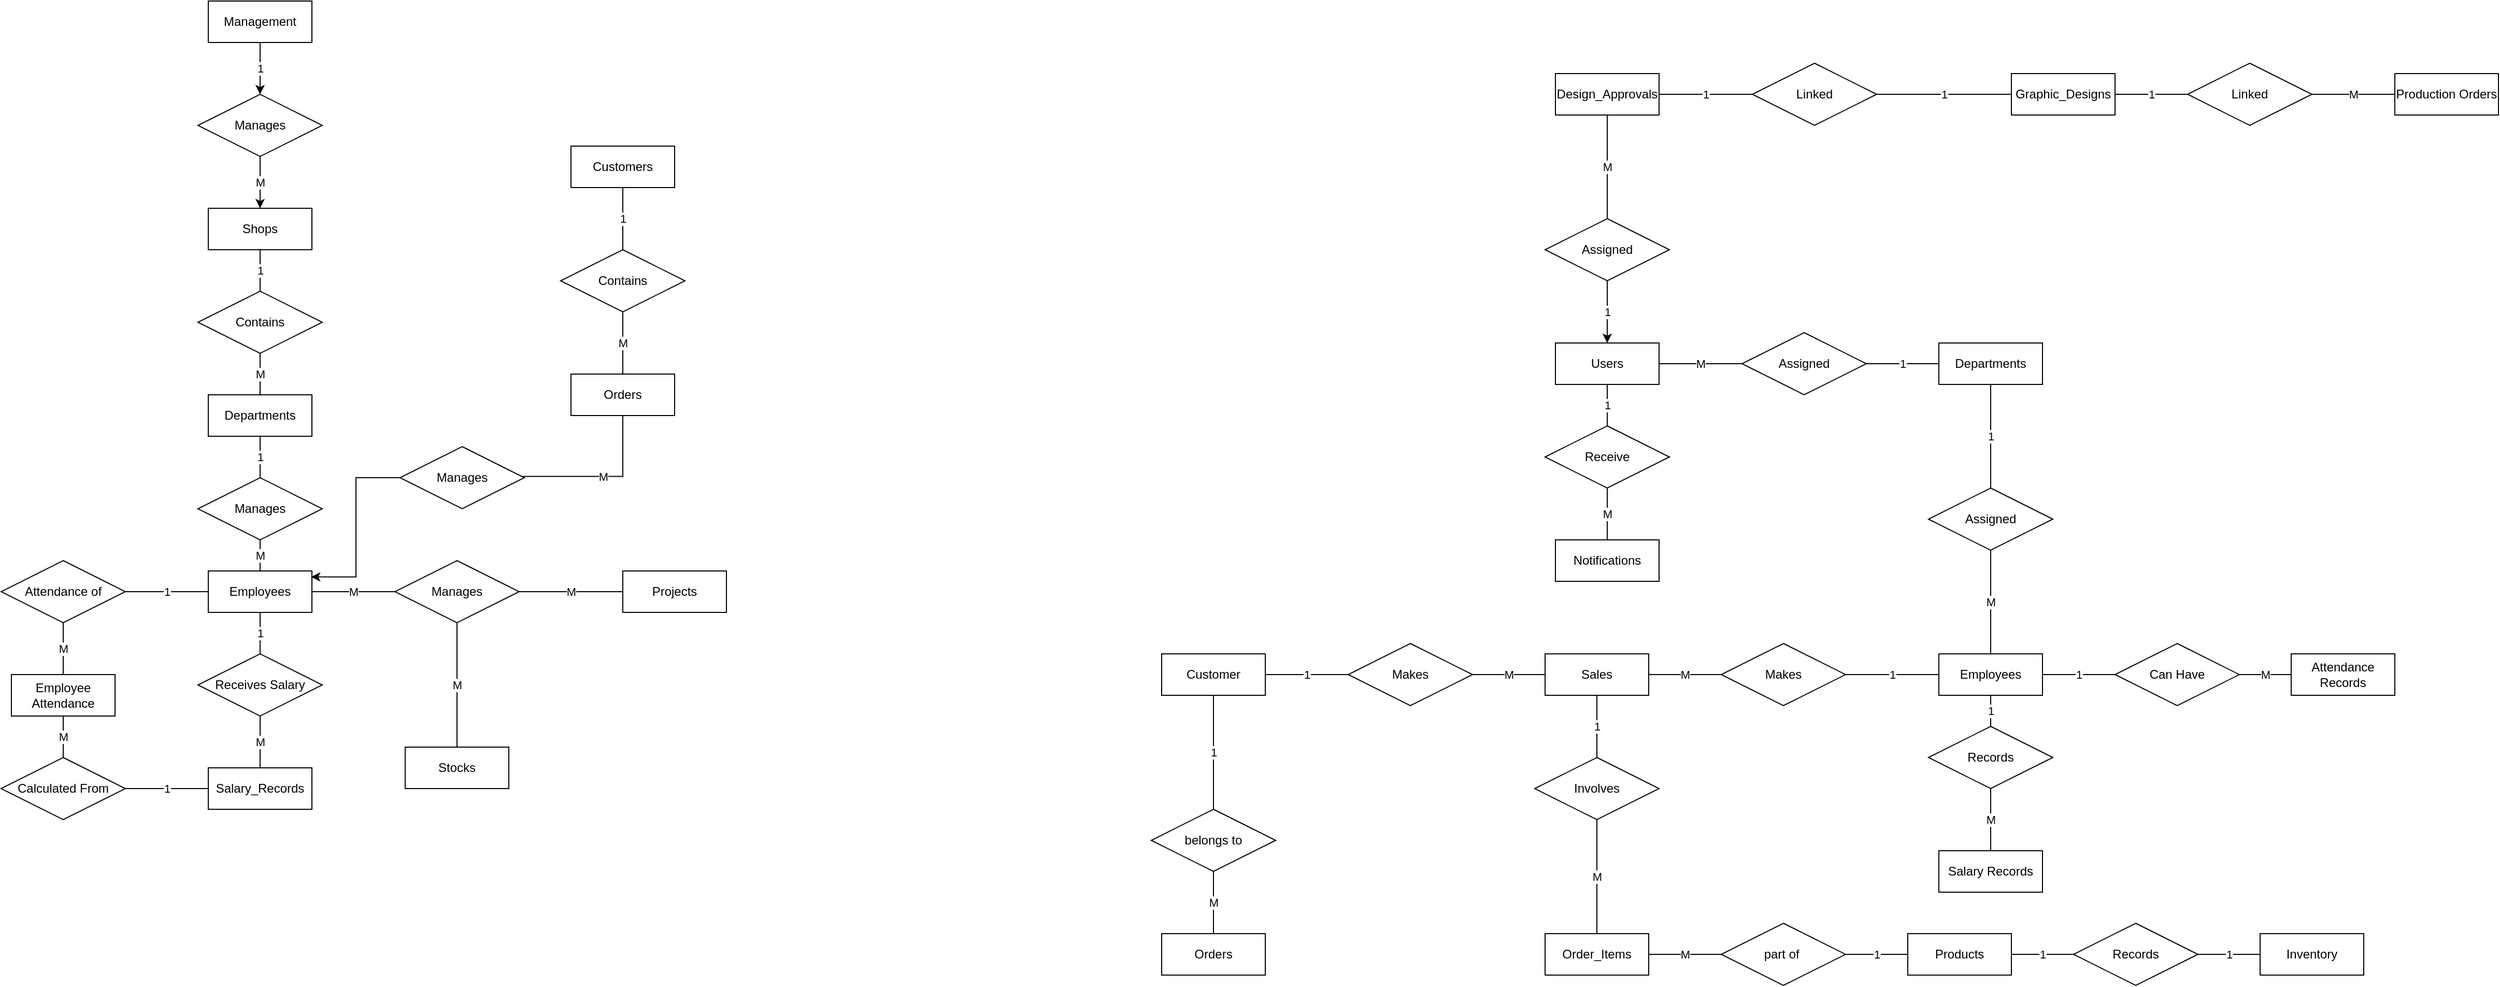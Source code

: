 <mxfile version="24.8.9">
  <diagram name="Page-1" id="-2oRTopbeBLAJZXDiGkC">
    <mxGraphModel dx="2359" dy="337" grid="1" gridSize="10" guides="1" tooltips="1" connect="1" arrows="1" fold="1" page="1" pageScale="1" pageWidth="850" pageHeight="1100" math="0" shadow="0">
      <root>
        <mxCell id="0" />
        <mxCell id="1" parent="0" />
        <mxCell id="pV8JznTByNGqoE5kzML4-47" value="1" style="edgeStyle=orthogonalEdgeStyle;rounded=0;orthogonalLoop=1;jettySize=auto;html=1;entryX=0;entryY=0.5;entryDx=0;entryDy=0;endArrow=none;endFill=0;" edge="1" parent="1" source="pV8JznTByNGqoE5kzML4-12" target="pV8JznTByNGqoE5kzML4-46">
          <mxGeometry relative="1" as="geometry" />
        </mxCell>
        <mxCell id="pV8JznTByNGqoE5kzML4-12" value="Customer" style="whiteSpace=wrap;html=1;align=center;" vertex="1" parent="1">
          <mxGeometry x="-540" y="690" width="100" height="40" as="geometry" />
        </mxCell>
        <mxCell id="pV8JznTByNGqoE5kzML4-56" value="1" style="edgeStyle=orthogonalEdgeStyle;rounded=0;orthogonalLoop=1;jettySize=auto;html=1;endArrow=none;endFill=0;" edge="1" parent="1" source="pV8JznTByNGqoE5kzML4-13" target="pV8JznTByNGqoE5kzML4-55">
          <mxGeometry relative="1" as="geometry" />
        </mxCell>
        <mxCell id="pV8JznTByNGqoE5kzML4-13" value="Products" style="whiteSpace=wrap;html=1;align=center;" vertex="1" parent="1">
          <mxGeometry x="180" y="960" width="100" height="40" as="geometry" />
        </mxCell>
        <mxCell id="pV8JznTByNGqoE5kzML4-14" value="Users" style="whiteSpace=wrap;html=1;align=center;" vertex="1" parent="1">
          <mxGeometry x="-160" y="390" width="100" height="40" as="geometry" />
        </mxCell>
        <mxCell id="pV8JznTByNGqoE5kzML4-41" value="1" style="edgeStyle=orthogonalEdgeStyle;rounded=0;orthogonalLoop=1;jettySize=auto;html=1;exitX=0.5;exitY=1;exitDx=0;exitDy=0;entryX=0.5;entryY=0;entryDx=0;entryDy=0;endArrow=none;endFill=0;" edge="1" parent="1" source="pV8JznTByNGqoE5kzML4-19" target="pV8JznTByNGqoE5kzML4-40">
          <mxGeometry relative="1" as="geometry" />
        </mxCell>
        <mxCell id="pV8JznTByNGqoE5kzML4-19" value="Departments" style="whiteSpace=wrap;html=1;align=center;" vertex="1" parent="1">
          <mxGeometry x="210" y="390" width="100" height="40" as="geometry" />
        </mxCell>
        <mxCell id="pV8JznTByNGqoE5kzML4-45" value="1" style="edgeStyle=orthogonalEdgeStyle;rounded=0;orthogonalLoop=1;jettySize=auto;html=1;exitX=0;exitY=0.5;exitDx=0;exitDy=0;entryX=1;entryY=0.5;entryDx=0;entryDy=0;endArrow=none;endFill=0;" edge="1" parent="1" source="pV8JznTByNGqoE5kzML4-20" target="pV8JznTByNGqoE5kzML4-43">
          <mxGeometry relative="1" as="geometry" />
        </mxCell>
        <mxCell id="pV8JznTByNGqoE5kzML4-62" value="1" style="edgeStyle=orthogonalEdgeStyle;rounded=0;orthogonalLoop=1;jettySize=auto;html=1;exitX=1;exitY=0.5;exitDx=0;exitDy=0;entryX=0;entryY=0.5;entryDx=0;entryDy=0;endArrow=none;endFill=0;" edge="1" parent="1" source="pV8JznTByNGqoE5kzML4-20" target="pV8JznTByNGqoE5kzML4-61">
          <mxGeometry relative="1" as="geometry" />
        </mxCell>
        <mxCell id="pV8JznTByNGqoE5kzML4-65" value="1" style="edgeStyle=orthogonalEdgeStyle;rounded=0;orthogonalLoop=1;jettySize=auto;html=1;exitX=0.5;exitY=1;exitDx=0;exitDy=0;entryX=0.5;entryY=0;entryDx=0;entryDy=0;endArrow=none;endFill=0;" edge="1" parent="1" source="pV8JznTByNGqoE5kzML4-20" target="pV8JznTByNGqoE5kzML4-64">
          <mxGeometry relative="1" as="geometry" />
        </mxCell>
        <mxCell id="pV8JznTByNGqoE5kzML4-20" value="Employees" style="whiteSpace=wrap;html=1;align=center;" vertex="1" parent="1">
          <mxGeometry x="210" y="690" width="100" height="40" as="geometry" />
        </mxCell>
        <mxCell id="pV8JznTByNGqoE5kzML4-50" value="1" style="edgeStyle=orthogonalEdgeStyle;rounded=0;orthogonalLoop=1;jettySize=auto;html=1;exitX=0.5;exitY=1;exitDx=0;exitDy=0;entryX=0.5;entryY=0;entryDx=0;entryDy=0;endArrow=none;endFill=0;" edge="1" parent="1" source="pV8JznTByNGqoE5kzML4-21" target="pV8JznTByNGqoE5kzML4-49">
          <mxGeometry relative="1" as="geometry" />
        </mxCell>
        <mxCell id="pV8JznTByNGqoE5kzML4-21" value="Sales" style="whiteSpace=wrap;html=1;align=center;" vertex="1" parent="1">
          <mxGeometry x="-170" y="690" width="100" height="40" as="geometry" />
        </mxCell>
        <mxCell id="pV8JznTByNGqoE5kzML4-81" value="M" style="edgeStyle=orthogonalEdgeStyle;rounded=0;orthogonalLoop=1;jettySize=auto;html=1;endArrow=none;endFill=0;" edge="1" parent="1" source="pV8JznTByNGqoE5kzML4-22" target="pV8JznTByNGqoE5kzML4-79">
          <mxGeometry relative="1" as="geometry" />
        </mxCell>
        <mxCell id="pV8JznTByNGqoE5kzML4-22" value="Orders" style="whiteSpace=wrap;html=1;align=center;" vertex="1" parent="1">
          <mxGeometry x="-540" y="960" width="100" height="40" as="geometry" />
        </mxCell>
        <mxCell id="pV8JznTByNGqoE5kzML4-54" value="M" style="edgeStyle=orthogonalEdgeStyle;rounded=0;orthogonalLoop=1;jettySize=auto;html=1;exitX=1;exitY=0.5;exitDx=0;exitDy=0;entryX=0;entryY=0.5;entryDx=0;entryDy=0;endArrow=none;endFill=0;" edge="1" parent="1" source="pV8JznTByNGqoE5kzML4-23" target="pV8JznTByNGqoE5kzML4-52">
          <mxGeometry relative="1" as="geometry" />
        </mxCell>
        <mxCell id="pV8JznTByNGqoE5kzML4-23" value="Order_Items" style="whiteSpace=wrap;html=1;align=center;" vertex="1" parent="1">
          <mxGeometry x="-170" y="960" width="100" height="40" as="geometry" />
        </mxCell>
        <mxCell id="pV8JznTByNGqoE5kzML4-24" value="Inventory" style="whiteSpace=wrap;html=1;align=center;" vertex="1" parent="1">
          <mxGeometry x="520" y="960" width="100" height="40" as="geometry" />
        </mxCell>
        <mxCell id="pV8JznTByNGqoE5kzML4-68" value="1" style="edgeStyle=orthogonalEdgeStyle;rounded=0;orthogonalLoop=1;jettySize=auto;html=1;endArrow=none;endFill=0;entryX=1;entryY=0.5;entryDx=0;entryDy=0;exitX=0;exitY=0.5;exitDx=0;exitDy=0;" edge="1" parent="1" source="pV8JznTByNGqoE5kzML4-25" target="pV8JznTByNGqoE5kzML4-69">
          <mxGeometry relative="1" as="geometry">
            <mxPoint x="575" y="148" as="targetPoint" />
            <Array as="points">
              <mxPoint x="280" y="150" />
              <mxPoint x="280" y="150" />
            </Array>
          </mxGeometry>
        </mxCell>
        <mxCell id="pV8JznTByNGqoE5kzML4-25" value="Graphic_Designs" style="whiteSpace=wrap;html=1;align=center;" vertex="1" parent="1">
          <mxGeometry x="280" y="130" width="100" height="40" as="geometry" />
        </mxCell>
        <mxCell id="pV8JznTByNGqoE5kzML4-59" value="M" style="edgeStyle=orthogonalEdgeStyle;rounded=0;orthogonalLoop=1;jettySize=auto;html=1;entryX=1;entryY=0.5;entryDx=0;entryDy=0;endArrow=none;endFill=0;" edge="1" parent="1" source="pV8JznTByNGqoE5kzML4-26" target="pV8JznTByNGqoE5kzML4-58">
          <mxGeometry relative="1" as="geometry" />
        </mxCell>
        <mxCell id="pV8JznTByNGqoE5kzML4-26" value="Production Orders" style="whiteSpace=wrap;html=1;align=center;" vertex="1" parent="1">
          <mxGeometry x="650" y="130" width="100" height="40" as="geometry" />
        </mxCell>
        <mxCell id="pV8JznTByNGqoE5kzML4-27" value="Attendance Records" style="whiteSpace=wrap;html=1;align=center;" vertex="1" parent="1">
          <mxGeometry x="550" y="690" width="100" height="40" as="geometry" />
        </mxCell>
        <mxCell id="pV8JznTByNGqoE5kzML4-28" value="Salary Records" style="whiteSpace=wrap;html=1;align=center;" vertex="1" parent="1">
          <mxGeometry x="210" y="880" width="100" height="40" as="geometry" />
        </mxCell>
        <mxCell id="pV8JznTByNGqoE5kzML4-29" value="Notifications" style="whiteSpace=wrap;html=1;align=center;" vertex="1" parent="1">
          <mxGeometry x="-160" y="580" width="100" height="40" as="geometry" />
        </mxCell>
        <mxCell id="pV8JznTByNGqoE5kzML4-30" value="Design_Approvals" style="whiteSpace=wrap;html=1;align=center;" vertex="1" parent="1">
          <mxGeometry x="-160" y="130" width="100" height="40" as="geometry" />
        </mxCell>
        <mxCell id="pV8JznTByNGqoE5kzML4-38" value="M" style="edgeStyle=orthogonalEdgeStyle;rounded=0;orthogonalLoop=1;jettySize=auto;html=1;exitX=0;exitY=0.5;exitDx=0;exitDy=0;entryX=1;entryY=0.5;entryDx=0;entryDy=0;endArrow=none;endFill=0;" edge="1" parent="1" source="pV8JznTByNGqoE5kzML4-37" target="pV8JznTByNGqoE5kzML4-14">
          <mxGeometry relative="1" as="geometry" />
        </mxCell>
        <mxCell id="pV8JznTByNGqoE5kzML4-39" value="1" style="edgeStyle=orthogonalEdgeStyle;rounded=0;orthogonalLoop=1;jettySize=auto;html=1;exitX=1;exitY=0.5;exitDx=0;exitDy=0;endArrow=none;endFill=0;" edge="1" parent="1" source="pV8JznTByNGqoE5kzML4-37" target="pV8JznTByNGqoE5kzML4-19">
          <mxGeometry relative="1" as="geometry" />
        </mxCell>
        <mxCell id="pV8JznTByNGqoE5kzML4-37" value="Assigned" style="shape=rhombus;perimeter=rhombusPerimeter;whiteSpace=wrap;html=1;align=center;" vertex="1" parent="1">
          <mxGeometry x="20" y="380" width="120" height="60" as="geometry" />
        </mxCell>
        <mxCell id="pV8JznTByNGqoE5kzML4-42" value="M" style="edgeStyle=orthogonalEdgeStyle;rounded=0;orthogonalLoop=1;jettySize=auto;html=1;exitX=0.5;exitY=1;exitDx=0;exitDy=0;entryX=0.5;entryY=0;entryDx=0;entryDy=0;endArrow=none;endFill=0;" edge="1" parent="1" source="pV8JznTByNGqoE5kzML4-40" target="pV8JznTByNGqoE5kzML4-20">
          <mxGeometry relative="1" as="geometry" />
        </mxCell>
        <mxCell id="pV8JznTByNGqoE5kzML4-40" value="Assigned" style="shape=rhombus;perimeter=rhombusPerimeter;whiteSpace=wrap;html=1;align=center;" vertex="1" parent="1">
          <mxGeometry x="200" y="530" width="120" height="60" as="geometry" />
        </mxCell>
        <mxCell id="pV8JznTByNGqoE5kzML4-44" value="M" style="edgeStyle=orthogonalEdgeStyle;rounded=0;orthogonalLoop=1;jettySize=auto;html=1;exitX=0;exitY=0.5;exitDx=0;exitDy=0;entryX=1;entryY=0.5;entryDx=0;entryDy=0;endArrow=none;endFill=0;" edge="1" parent="1" source="pV8JznTByNGqoE5kzML4-43" target="pV8JznTByNGqoE5kzML4-21">
          <mxGeometry relative="1" as="geometry" />
        </mxCell>
        <mxCell id="pV8JznTByNGqoE5kzML4-43" value="Makes" style="shape=rhombus;perimeter=rhombusPerimeter;whiteSpace=wrap;html=1;align=center;" vertex="1" parent="1">
          <mxGeometry y="680" width="120" height="60" as="geometry" />
        </mxCell>
        <mxCell id="pV8JznTByNGqoE5kzML4-48" value="M" style="edgeStyle=orthogonalEdgeStyle;rounded=0;orthogonalLoop=1;jettySize=auto;html=1;exitX=1;exitY=0.5;exitDx=0;exitDy=0;endArrow=none;endFill=0;" edge="1" parent="1" source="pV8JznTByNGqoE5kzML4-46" target="pV8JznTByNGqoE5kzML4-21">
          <mxGeometry relative="1" as="geometry" />
        </mxCell>
        <mxCell id="pV8JznTByNGqoE5kzML4-46" value="Makes" style="shape=rhombus;perimeter=rhombusPerimeter;whiteSpace=wrap;html=1;align=center;" vertex="1" parent="1">
          <mxGeometry x="-360" y="680" width="120" height="60" as="geometry" />
        </mxCell>
        <mxCell id="pV8JznTByNGqoE5kzML4-51" value="M" style="edgeStyle=orthogonalEdgeStyle;rounded=0;orthogonalLoop=1;jettySize=auto;html=1;exitX=0.5;exitY=1;exitDx=0;exitDy=0;entryX=0.5;entryY=0;entryDx=0;entryDy=0;endArrow=none;endFill=0;" edge="1" parent="1" source="pV8JznTByNGqoE5kzML4-49" target="pV8JznTByNGqoE5kzML4-23">
          <mxGeometry relative="1" as="geometry" />
        </mxCell>
        <mxCell id="pV8JznTByNGqoE5kzML4-49" value="Involves" style="shape=rhombus;perimeter=rhombusPerimeter;whiteSpace=wrap;html=1;align=center;" vertex="1" parent="1">
          <mxGeometry x="-180" y="790" width="120" height="60" as="geometry" />
        </mxCell>
        <mxCell id="pV8JznTByNGqoE5kzML4-53" value="1" style="edgeStyle=orthogonalEdgeStyle;rounded=0;orthogonalLoop=1;jettySize=auto;html=1;exitX=1;exitY=0.5;exitDx=0;exitDy=0;entryX=0;entryY=0.5;entryDx=0;entryDy=0;endArrow=none;endFill=0;" edge="1" parent="1" source="pV8JznTByNGqoE5kzML4-52" target="pV8JznTByNGqoE5kzML4-13">
          <mxGeometry relative="1" as="geometry" />
        </mxCell>
        <mxCell id="pV8JznTByNGqoE5kzML4-52" value="part of&amp;nbsp;" style="shape=rhombus;perimeter=rhombusPerimeter;whiteSpace=wrap;html=1;align=center;" vertex="1" parent="1">
          <mxGeometry y="950" width="120" height="60" as="geometry" />
        </mxCell>
        <mxCell id="pV8JznTByNGqoE5kzML4-57" value="1" style="edgeStyle=orthogonalEdgeStyle;rounded=0;orthogonalLoop=1;jettySize=auto;html=1;exitX=1;exitY=0.5;exitDx=0;exitDy=0;entryX=0;entryY=0.5;entryDx=0;entryDy=0;endArrow=none;endFill=0;" edge="1" parent="1" source="pV8JznTByNGqoE5kzML4-55" target="pV8JznTByNGqoE5kzML4-24">
          <mxGeometry relative="1" as="geometry" />
        </mxCell>
        <mxCell id="pV8JznTByNGqoE5kzML4-55" value="Records" style="shape=rhombus;perimeter=rhombusPerimeter;whiteSpace=wrap;html=1;align=center;" vertex="1" parent="1">
          <mxGeometry x="340" y="950" width="120" height="60" as="geometry" />
        </mxCell>
        <mxCell id="pV8JznTByNGqoE5kzML4-60" value="1" style="edgeStyle=orthogonalEdgeStyle;rounded=0;orthogonalLoop=1;jettySize=auto;html=1;exitX=0;exitY=0.5;exitDx=0;exitDy=0;entryX=1;entryY=0.5;entryDx=0;entryDy=0;endArrow=none;endFill=0;" edge="1" parent="1" source="pV8JznTByNGqoE5kzML4-58" target="pV8JznTByNGqoE5kzML4-25">
          <mxGeometry relative="1" as="geometry" />
        </mxCell>
        <mxCell id="pV8JznTByNGqoE5kzML4-58" value="Linked" style="shape=rhombus;perimeter=rhombusPerimeter;whiteSpace=wrap;html=1;align=center;" vertex="1" parent="1">
          <mxGeometry x="450" y="120" width="120" height="60" as="geometry" />
        </mxCell>
        <mxCell id="pV8JznTByNGqoE5kzML4-63" value="M" style="edgeStyle=orthogonalEdgeStyle;rounded=0;orthogonalLoop=1;jettySize=auto;html=1;exitX=1;exitY=0.5;exitDx=0;exitDy=0;entryX=0;entryY=0.5;entryDx=0;entryDy=0;endArrow=none;endFill=0;" edge="1" parent="1" source="pV8JznTByNGqoE5kzML4-61" target="pV8JznTByNGqoE5kzML4-27">
          <mxGeometry relative="1" as="geometry" />
        </mxCell>
        <mxCell id="pV8JznTByNGqoE5kzML4-61" value="Can Have" style="shape=rhombus;perimeter=rhombusPerimeter;whiteSpace=wrap;html=1;align=center;" vertex="1" parent="1">
          <mxGeometry x="380" y="680" width="120" height="60" as="geometry" />
        </mxCell>
        <mxCell id="pV8JznTByNGqoE5kzML4-66" value="M" style="edgeStyle=orthogonalEdgeStyle;rounded=0;orthogonalLoop=1;jettySize=auto;html=1;endArrow=none;endFill=0;" edge="1" parent="1" source="pV8JznTByNGqoE5kzML4-64" target="pV8JznTByNGqoE5kzML4-28">
          <mxGeometry relative="1" as="geometry" />
        </mxCell>
        <mxCell id="pV8JznTByNGqoE5kzML4-64" value="Records" style="shape=rhombus;perimeter=rhombusPerimeter;whiteSpace=wrap;html=1;align=center;" vertex="1" parent="1">
          <mxGeometry x="200" y="760" width="120" height="60" as="geometry" />
        </mxCell>
        <mxCell id="pV8JznTByNGqoE5kzML4-70" value="1" style="edgeStyle=orthogonalEdgeStyle;rounded=0;orthogonalLoop=1;jettySize=auto;html=1;exitX=0;exitY=0.5;exitDx=0;exitDy=0;entryX=1;entryY=0.5;entryDx=0;entryDy=0;endArrow=none;endFill=0;" edge="1" parent="1" source="pV8JznTByNGqoE5kzML4-69" target="pV8JznTByNGqoE5kzML4-30">
          <mxGeometry relative="1" as="geometry" />
        </mxCell>
        <mxCell id="pV8JznTByNGqoE5kzML4-69" value="Linked" style="shape=rhombus;perimeter=rhombusPerimeter;whiteSpace=wrap;html=1;align=center;" vertex="1" parent="1">
          <mxGeometry x="30" y="120" width="120" height="60" as="geometry" />
        </mxCell>
        <mxCell id="pV8JznTByNGqoE5kzML4-73" value="1" style="edgeStyle=orthogonalEdgeStyle;rounded=0;orthogonalLoop=1;jettySize=auto;html=1;" edge="1" parent="1" source="pV8JznTByNGqoE5kzML4-72" target="pV8JznTByNGqoE5kzML4-14">
          <mxGeometry relative="1" as="geometry">
            <mxPoint x="-160.0" y="412" as="targetPoint" />
          </mxGeometry>
        </mxCell>
        <mxCell id="pV8JznTByNGqoE5kzML4-74" value="M" style="edgeStyle=orthogonalEdgeStyle;rounded=0;orthogonalLoop=1;jettySize=auto;html=1;endArrow=none;endFill=0;" edge="1" parent="1" source="pV8JznTByNGqoE5kzML4-72" target="pV8JznTByNGqoE5kzML4-30">
          <mxGeometry relative="1" as="geometry" />
        </mxCell>
        <mxCell id="pV8JznTByNGqoE5kzML4-72" value="Assigned" style="shape=rhombus;perimeter=rhombusPerimeter;whiteSpace=wrap;html=1;align=center;" vertex="1" parent="1">
          <mxGeometry x="-170" y="270" width="120" height="60" as="geometry" />
        </mxCell>
        <mxCell id="pV8JznTByNGqoE5kzML4-77" value="1" style="edgeStyle=orthogonalEdgeStyle;rounded=0;orthogonalLoop=1;jettySize=auto;html=1;endArrow=none;endFill=0;" edge="1" parent="1" source="pV8JznTByNGqoE5kzML4-76" target="pV8JznTByNGqoE5kzML4-14">
          <mxGeometry relative="1" as="geometry" />
        </mxCell>
        <mxCell id="pV8JznTByNGqoE5kzML4-78" value="M" style="edgeStyle=orthogonalEdgeStyle;rounded=0;orthogonalLoop=1;jettySize=auto;html=1;endArrow=none;endFill=0;" edge="1" parent="1" source="pV8JznTByNGqoE5kzML4-76" target="pV8JznTByNGqoE5kzML4-29">
          <mxGeometry relative="1" as="geometry" />
        </mxCell>
        <mxCell id="pV8JznTByNGqoE5kzML4-76" value="Receive" style="shape=rhombus;perimeter=rhombusPerimeter;whiteSpace=wrap;html=1;align=center;" vertex="1" parent="1">
          <mxGeometry x="-170" y="470" width="120" height="60" as="geometry" />
        </mxCell>
        <mxCell id="pV8JznTByNGqoE5kzML4-80" value="1" style="edgeStyle=orthogonalEdgeStyle;rounded=0;orthogonalLoop=1;jettySize=auto;html=1;entryX=0.5;entryY=1;entryDx=0;entryDy=0;endArrow=none;endFill=0;" edge="1" parent="1" source="pV8JznTByNGqoE5kzML4-79" target="pV8JznTByNGqoE5kzML4-12">
          <mxGeometry relative="1" as="geometry" />
        </mxCell>
        <mxCell id="pV8JznTByNGqoE5kzML4-79" value="belongs to" style="shape=rhombus;perimeter=rhombusPerimeter;whiteSpace=wrap;html=1;align=center;" vertex="1" parent="1">
          <mxGeometry x="-550" y="840" width="120" height="60" as="geometry" />
        </mxCell>
        <mxCell id="pV8JznTByNGqoE5kzML4-86" value="1" style="edgeStyle=orthogonalEdgeStyle;rounded=0;orthogonalLoop=1;jettySize=auto;html=1;exitX=0.5;exitY=1;exitDx=0;exitDy=0;entryX=0.5;entryY=0;entryDx=0;entryDy=0;endArrow=none;endFill=0;" edge="1" parent="1" source="pV8JznTByNGqoE5kzML4-87" target="pV8JznTByNGqoE5kzML4-91">
          <mxGeometry relative="1" as="geometry" />
        </mxCell>
        <mxCell id="pV8JznTByNGqoE5kzML4-87" value="Departments" style="whiteSpace=wrap;html=1;align=center;" vertex="1" parent="1">
          <mxGeometry x="-1460" y="440" width="100" height="40" as="geometry" />
        </mxCell>
        <mxCell id="pV8JznTByNGqoE5kzML4-116" value="1" style="edgeStyle=orthogonalEdgeStyle;rounded=0;orthogonalLoop=1;jettySize=auto;html=1;exitX=0.5;exitY=1;exitDx=0;exitDy=0;entryX=0.5;entryY=0;entryDx=0;entryDy=0;endArrow=none;endFill=0;" edge="1" parent="1" source="pV8JznTByNGqoE5kzML4-89" target="pV8JznTByNGqoE5kzML4-115">
          <mxGeometry relative="1" as="geometry" />
        </mxCell>
        <mxCell id="pV8JznTByNGqoE5kzML4-167" value="M" style="edgeStyle=orthogonalEdgeStyle;rounded=0;orthogonalLoop=1;jettySize=auto;html=1;exitX=1;exitY=0.5;exitDx=0;exitDy=0;endArrow=none;endFill=0;" edge="1" parent="1" source="pV8JznTByNGqoE5kzML4-89" target="pV8JznTByNGqoE5kzML4-158">
          <mxGeometry relative="1" as="geometry" />
        </mxCell>
        <mxCell id="pV8JznTByNGqoE5kzML4-89" value="Employees" style="whiteSpace=wrap;html=1;align=center;" vertex="1" parent="1">
          <mxGeometry x="-1460" y="610" width="100" height="40" as="geometry" />
        </mxCell>
        <mxCell id="pV8JznTByNGqoE5kzML4-90" value="M" style="edgeStyle=orthogonalEdgeStyle;rounded=0;orthogonalLoop=1;jettySize=auto;html=1;exitX=0.5;exitY=1;exitDx=0;exitDy=0;entryX=0.5;entryY=0;entryDx=0;entryDy=0;endArrow=none;endFill=0;" edge="1" parent="1" source="pV8JznTByNGqoE5kzML4-91" target="pV8JznTByNGqoE5kzML4-89">
          <mxGeometry relative="1" as="geometry" />
        </mxCell>
        <mxCell id="pV8JznTByNGqoE5kzML4-91" value="Manages" style="shape=rhombus;perimeter=rhombusPerimeter;whiteSpace=wrap;html=1;align=center;" vertex="1" parent="1">
          <mxGeometry x="-1470" y="520" width="120" height="60" as="geometry" />
        </mxCell>
        <mxCell id="pV8JznTByNGqoE5kzML4-103" value="1" style="edgeStyle=orthogonalEdgeStyle;rounded=0;orthogonalLoop=1;jettySize=auto;html=1;exitX=0.5;exitY=1;exitDx=0;exitDy=0;endArrow=none;endFill=0;" edge="1" parent="1" source="pV8JznTByNGqoE5kzML4-101" target="pV8JznTByNGqoE5kzML4-102">
          <mxGeometry relative="1" as="geometry" />
        </mxCell>
        <mxCell id="pV8JznTByNGqoE5kzML4-101" value="Shops" style="whiteSpace=wrap;html=1;align=center;" vertex="1" parent="1">
          <mxGeometry x="-1460" y="260" width="100" height="40" as="geometry" />
        </mxCell>
        <mxCell id="pV8JznTByNGqoE5kzML4-104" value="M" style="edgeStyle=orthogonalEdgeStyle;rounded=0;orthogonalLoop=1;jettySize=auto;html=1;exitX=0.5;exitY=1;exitDx=0;exitDy=0;endArrow=none;endFill=0;" edge="1" parent="1" source="pV8JznTByNGqoE5kzML4-102" target="pV8JznTByNGqoE5kzML4-87">
          <mxGeometry relative="1" as="geometry" />
        </mxCell>
        <mxCell id="pV8JznTByNGqoE5kzML4-102" value="Contains" style="shape=rhombus;perimeter=rhombusPerimeter;whiteSpace=wrap;html=1;align=center;" vertex="1" parent="1">
          <mxGeometry x="-1470" y="340" width="120" height="60" as="geometry" />
        </mxCell>
        <mxCell id="pV8JznTByNGqoE5kzML4-119" value="M" style="edgeStyle=orthogonalEdgeStyle;rounded=0;orthogonalLoop=1;jettySize=auto;html=1;exitX=0.5;exitY=1;exitDx=0;exitDy=0;entryX=0.5;entryY=0;entryDx=0;entryDy=0;endArrow=none;endFill=0;" edge="1" parent="1" source="pV8JznTByNGqoE5kzML4-106" target="pV8JznTByNGqoE5kzML4-118">
          <mxGeometry relative="1" as="geometry" />
        </mxCell>
        <mxCell id="pV8JznTByNGqoE5kzML4-106" value="Employee Attendance" style="whiteSpace=wrap;html=1;align=center;" vertex="1" parent="1">
          <mxGeometry x="-1650" y="710" width="100" height="40" as="geometry" />
        </mxCell>
        <mxCell id="pV8JznTByNGqoE5kzML4-109" value="1" style="edgeStyle=orthogonalEdgeStyle;rounded=0;orthogonalLoop=1;jettySize=auto;html=1;exitX=1;exitY=0.5;exitDx=0;exitDy=0;endArrow=none;endFill=0;" edge="1" parent="1" source="pV8JznTByNGqoE5kzML4-107" target="pV8JznTByNGqoE5kzML4-89">
          <mxGeometry relative="1" as="geometry" />
        </mxCell>
        <mxCell id="pV8JznTByNGqoE5kzML4-107" value="Attendance of" style="shape=rhombus;perimeter=rhombusPerimeter;whiteSpace=wrap;html=1;align=center;" vertex="1" parent="1">
          <mxGeometry x="-1660" y="600" width="120" height="60" as="geometry" />
        </mxCell>
        <mxCell id="pV8JznTByNGqoE5kzML4-108" value="M" style="edgeStyle=orthogonalEdgeStyle;rounded=0;orthogonalLoop=1;jettySize=auto;html=1;exitX=0.5;exitY=0;exitDx=0;exitDy=0;endArrow=none;endFill=0;entryX=0.5;entryY=1;entryDx=0;entryDy=0;" edge="1" parent="1" source="pV8JznTByNGqoE5kzML4-106" target="pV8JznTByNGqoE5kzML4-107">
          <mxGeometry relative="1" as="geometry">
            <mxPoint x="-1580" y="670" as="targetPoint" />
          </mxGeometry>
        </mxCell>
        <mxCell id="pV8JznTByNGqoE5kzML4-114" value="Salary_Records" style="whiteSpace=wrap;html=1;align=center;" vertex="1" parent="1">
          <mxGeometry x="-1460" y="800" width="100" height="40" as="geometry" />
        </mxCell>
        <mxCell id="pV8JznTByNGqoE5kzML4-117" value="M" style="edgeStyle=orthogonalEdgeStyle;rounded=0;orthogonalLoop=1;jettySize=auto;html=1;exitX=0.5;exitY=1;exitDx=0;exitDy=0;entryX=0.5;entryY=0;entryDx=0;entryDy=0;endArrow=none;endFill=0;" edge="1" parent="1" source="pV8JznTByNGqoE5kzML4-115" target="pV8JznTByNGqoE5kzML4-114">
          <mxGeometry relative="1" as="geometry" />
        </mxCell>
        <mxCell id="pV8JznTByNGqoE5kzML4-115" value="Receives Salary" style="shape=rhombus;perimeter=rhombusPerimeter;whiteSpace=wrap;html=1;align=center;" vertex="1" parent="1">
          <mxGeometry x="-1470" y="690" width="120" height="60" as="geometry" />
        </mxCell>
        <mxCell id="pV8JznTByNGqoE5kzML4-120" value="1" style="edgeStyle=orthogonalEdgeStyle;rounded=0;orthogonalLoop=1;jettySize=auto;html=1;exitX=1;exitY=0.5;exitDx=0;exitDy=0;entryX=0;entryY=0.5;entryDx=0;entryDy=0;endArrow=none;endFill=0;" edge="1" parent="1" source="pV8JznTByNGqoE5kzML4-118" target="pV8JznTByNGqoE5kzML4-114">
          <mxGeometry relative="1" as="geometry" />
        </mxCell>
        <mxCell id="pV8JznTByNGqoE5kzML4-118" value="Calculated From" style="shape=rhombus;perimeter=rhombusPerimeter;whiteSpace=wrap;html=1;align=center;" vertex="1" parent="1">
          <mxGeometry x="-1660" y="790" width="120" height="60" as="geometry" />
        </mxCell>
        <mxCell id="pV8JznTByNGqoE5kzML4-125" value="1" style="edgeStyle=orthogonalEdgeStyle;rounded=0;orthogonalLoop=1;jettySize=auto;html=1;exitX=0.5;exitY=1;exitDx=0;exitDy=0;entryX=0.5;entryY=0;entryDx=0;entryDy=0;" edge="1" parent="1" source="pV8JznTByNGqoE5kzML4-122" target="pV8JznTByNGqoE5kzML4-123">
          <mxGeometry relative="1" as="geometry" />
        </mxCell>
        <mxCell id="pV8JznTByNGqoE5kzML4-122" value="Management" style="whiteSpace=wrap;html=1;align=center;" vertex="1" parent="1">
          <mxGeometry x="-1460" y="60" width="100" height="40" as="geometry" />
        </mxCell>
        <mxCell id="pV8JznTByNGqoE5kzML4-124" value="M" style="edgeStyle=orthogonalEdgeStyle;rounded=0;orthogonalLoop=1;jettySize=auto;html=1;exitX=0.5;exitY=1;exitDx=0;exitDy=0;entryX=0.5;entryY=0;entryDx=0;entryDy=0;" edge="1" parent="1" source="pV8JznTByNGqoE5kzML4-123" target="pV8JznTByNGqoE5kzML4-101">
          <mxGeometry relative="1" as="geometry" />
        </mxCell>
        <mxCell id="pV8JznTByNGqoE5kzML4-123" value="Manages" style="shape=rhombus;perimeter=rhombusPerimeter;whiteSpace=wrap;html=1;align=center;" vertex="1" parent="1">
          <mxGeometry x="-1470" y="150" width="120" height="60" as="geometry" />
        </mxCell>
        <mxCell id="pV8JznTByNGqoE5kzML4-168" value="M" style="edgeStyle=orthogonalEdgeStyle;rounded=0;orthogonalLoop=1;jettySize=auto;html=1;exitX=1;exitY=0.5;exitDx=0;exitDy=0;entryX=0;entryY=0.5;entryDx=0;entryDy=0;endArrow=none;endFill=0;" edge="1" parent="1" source="pV8JznTByNGqoE5kzML4-158" target="pV8JznTByNGqoE5kzML4-164">
          <mxGeometry relative="1" as="geometry" />
        </mxCell>
        <mxCell id="pV8JznTByNGqoE5kzML4-174" value="M" style="edgeStyle=orthogonalEdgeStyle;rounded=0;orthogonalLoop=1;jettySize=auto;html=1;exitX=0.5;exitY=1;exitDx=0;exitDy=0;entryX=0.5;entryY=0;entryDx=0;entryDy=0;endArrow=none;endFill=0;" edge="1" parent="1" source="pV8JznTByNGqoE5kzML4-158" target="pV8JznTByNGqoE5kzML4-166">
          <mxGeometry relative="1" as="geometry" />
        </mxCell>
        <mxCell id="pV8JznTByNGqoE5kzML4-175" value="M" style="edgeStyle=orthogonalEdgeStyle;rounded=0;orthogonalLoop=1;jettySize=auto;html=1;exitX=0.981;exitY=0.48;exitDx=0;exitDy=0;entryX=0.5;entryY=1;entryDx=0;entryDy=0;endArrow=none;endFill=0;exitPerimeter=0;" edge="1" parent="1" source="pV8JznTByNGqoE5kzML4-181" target="pV8JznTByNGqoE5kzML4-165">
          <mxGeometry relative="1" as="geometry" />
        </mxCell>
        <mxCell id="pV8JznTByNGqoE5kzML4-158" value="Manages" style="shape=rhombus;perimeter=rhombusPerimeter;whiteSpace=wrap;html=1;align=center;" vertex="1" parent="1">
          <mxGeometry x="-1280" y="600" width="120" height="60" as="geometry" />
        </mxCell>
        <mxCell id="pV8JznTByNGqoE5kzML4-164" value="Projects" style="whiteSpace=wrap;html=1;align=center;" vertex="1" parent="1">
          <mxGeometry x="-1060" y="610" width="100" height="40" as="geometry" />
        </mxCell>
        <mxCell id="pV8JznTByNGqoE5kzML4-165" value="Orders" style="whiteSpace=wrap;html=1;align=center;" vertex="1" parent="1">
          <mxGeometry x="-1110" y="420" width="100" height="40" as="geometry" />
        </mxCell>
        <mxCell id="pV8JznTByNGqoE5kzML4-166" value="Stocks" style="whiteSpace=wrap;html=1;align=center;" vertex="1" parent="1">
          <mxGeometry x="-1270" y="780" width="100" height="40" as="geometry" />
        </mxCell>
        <mxCell id="pV8JznTByNGqoE5kzML4-179" value="1" style="edgeStyle=orthogonalEdgeStyle;rounded=0;orthogonalLoop=1;jettySize=auto;html=1;endArrow=none;endFill=0;" edge="1" parent="1" source="pV8JznTByNGqoE5kzML4-176" target="pV8JznTByNGqoE5kzML4-177">
          <mxGeometry relative="1" as="geometry" />
        </mxCell>
        <mxCell id="pV8JznTByNGqoE5kzML4-176" value="Customers" style="whiteSpace=wrap;html=1;align=center;" vertex="1" parent="1">
          <mxGeometry x="-1110" y="200" width="100" height="40" as="geometry" />
        </mxCell>
        <mxCell id="pV8JznTByNGqoE5kzML4-178" value="M" style="edgeStyle=orthogonalEdgeStyle;rounded=0;orthogonalLoop=1;jettySize=auto;html=1;endArrow=none;endFill=0;" edge="1" parent="1" source="pV8JznTByNGqoE5kzML4-177" target="pV8JznTByNGqoE5kzML4-165">
          <mxGeometry relative="1" as="geometry" />
        </mxCell>
        <mxCell id="pV8JznTByNGqoE5kzML4-177" value="Contains" style="shape=rhombus;perimeter=rhombusPerimeter;whiteSpace=wrap;html=1;align=center;" vertex="1" parent="1">
          <mxGeometry x="-1120" y="300" width="120" height="60" as="geometry" />
        </mxCell>
        <mxCell id="pV8JznTByNGqoE5kzML4-181" value="Manages" style="shape=rhombus;perimeter=rhombusPerimeter;whiteSpace=wrap;html=1;align=center;" vertex="1" parent="1">
          <mxGeometry x="-1275" y="490" width="120" height="60" as="geometry" />
        </mxCell>
        <mxCell id="pV8JznTByNGqoE5kzML4-182" style="edgeStyle=orthogonalEdgeStyle;rounded=0;orthogonalLoop=1;jettySize=auto;html=1;exitX=0;exitY=0.5;exitDx=0;exitDy=0;entryX=0.992;entryY=0.145;entryDx=0;entryDy=0;entryPerimeter=0;" edge="1" parent="1" source="pV8JznTByNGqoE5kzML4-181" target="pV8JznTByNGqoE5kzML4-89">
          <mxGeometry relative="1" as="geometry" />
        </mxCell>
      </root>
    </mxGraphModel>
  </diagram>
</mxfile>
